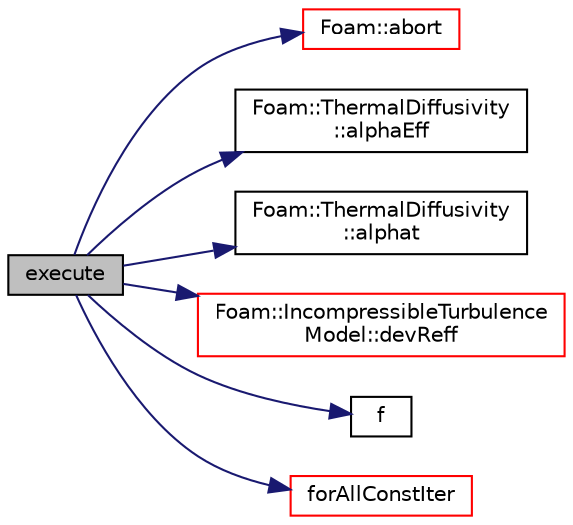 digraph "execute"
{
  bgcolor="transparent";
  edge [fontname="Helvetica",fontsize="10",labelfontname="Helvetica",labelfontsize="10"];
  node [fontname="Helvetica",fontsize="10",shape=record];
  rankdir="LR";
  Node1 [label="execute",height=0.2,width=0.4,color="black", fillcolor="grey75", style="filled", fontcolor="black"];
  Node1 -> Node2 [color="midnightblue",fontsize="10",style="solid",fontname="Helvetica"];
  Node2 [label="Foam::abort",height=0.2,width=0.4,color="red",URL="$a10974.html#a447107a607d03e417307c203fa5fb44b"];
  Node1 -> Node3 [color="midnightblue",fontsize="10",style="solid",fontname="Helvetica"];
  Node3 [label="Foam::ThermalDiffusivity\l::alphaEff",height=0.2,width=0.4,color="black",URL="$a02659.html#a171cb0f850a20a839538e377e61c2445",tooltip="Return the effective turbulent thermal diffusivity for enthalpy. "];
  Node1 -> Node4 [color="midnightblue",fontsize="10",style="solid",fontname="Helvetica"];
  Node4 [label="Foam::ThermalDiffusivity\l::alphat",height=0.2,width=0.4,color="black",URL="$a02659.html#a7f42aec36d17a5c4caa949c522bd080a",tooltip="Return the turbulent thermal diffusivity for enthalpy [kg/m/s]. "];
  Node1 -> Node5 [color="midnightblue",fontsize="10",style="solid",fontname="Helvetica"];
  Node5 [label="Foam::IncompressibleTurbulence\lModel::devReff",height=0.2,width=0.4,color="red",URL="$a01062.html#a19de497f4ba8935baec59f64ef71fcd5",tooltip="Return the effective stress tensor. "];
  Node1 -> Node6 [color="midnightblue",fontsize="10",style="solid",fontname="Helvetica"];
  Node6 [label="f",height=0.2,width=0.4,color="black",URL="$a04026.html#a888be93833ac7a23170555c69c690288"];
  Node1 -> Node7 [color="midnightblue",fontsize="10",style="solid",fontname="Helvetica"];
  Node7 [label="forAllConstIter",height=0.2,width=0.4,color="red",URL="$a03057.html#ae21e2836509b0fa7f7cedf6493b11b09"];
}
